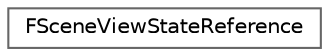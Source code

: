 digraph "Graphical Class Hierarchy"
{
 // INTERACTIVE_SVG=YES
 // LATEX_PDF_SIZE
  bgcolor="transparent";
  edge [fontname=Helvetica,fontsize=10,labelfontname=Helvetica,labelfontsize=10];
  node [fontname=Helvetica,fontsize=10,shape=box,height=0.2,width=0.4];
  rankdir="LR";
  Node0 [id="Node000000",label="FSceneViewStateReference",height=0.2,width=0.4,color="grey40", fillcolor="white", style="filled",URL="$d4/daa/classFSceneViewStateReference.html",tooltip="Class used to reference an FSceneViewStateInterface that allows destruction and recreation of all FSc..."];
}
